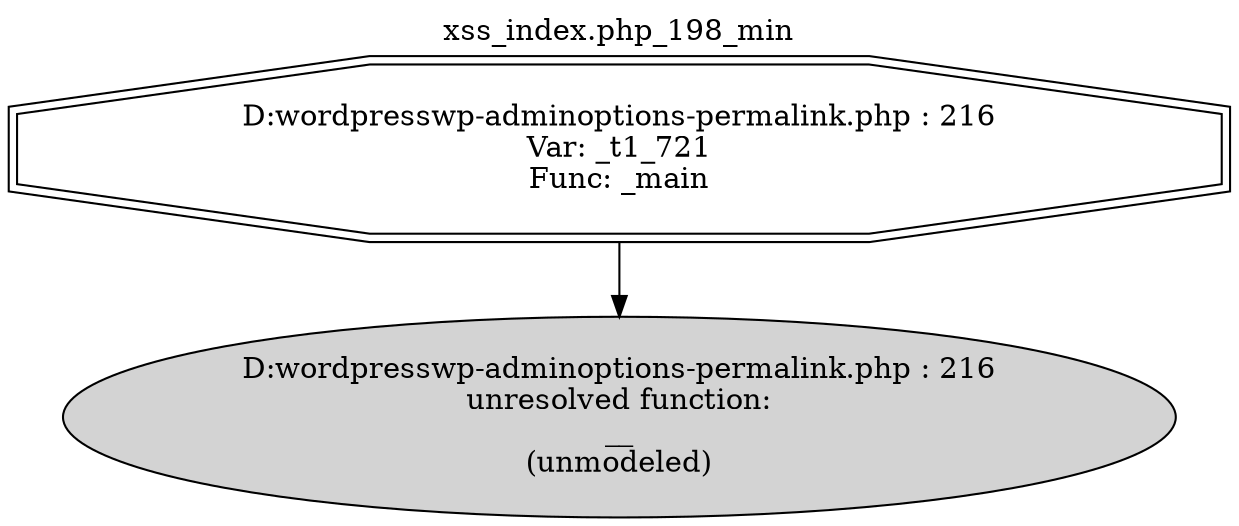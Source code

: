 digraph cfg {
  label="xss_index.php_198_min";
  labelloc=t;
  n1 [shape=doubleoctagon, label="D:\wordpress\wp-admin\options-permalink.php : 216\nVar: _t1_721\nFunc: _main\n"];
  n2 [shape=ellipse, label="D:\wordpress\wp-admin\options-permalink.php : 216\nunresolved function:\n__\n(unmodeled)\n",style=filled];
  n1 -> n2;
}
